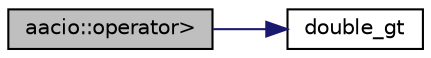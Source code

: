 digraph "aacio::operator&gt;"
{
  edge [fontname="Helvetica",fontsize="10",labelfontname="Helvetica",labelfontsize="10"];
  node [fontname="Helvetica",fontsize="10",shape=record];
  rankdir="LR";
  Node19 [label="aacio::operator\>",height=0.2,width=0.4,color="black", fillcolor="grey75", style="filled", fontcolor="black"];
  Node19 -> Node20 [color="midnightblue",fontsize="10",style="solid",fontname="Helvetica"];
  Node20 [label="double_gt",height=0.2,width=0.4,color="black", fillcolor="white", style="filled",URL="$group__mathcapi.html#gab60e3f0c6651ad497f6665e032e39f6a",tooltip="Greater than comparison between two double. "];
}
